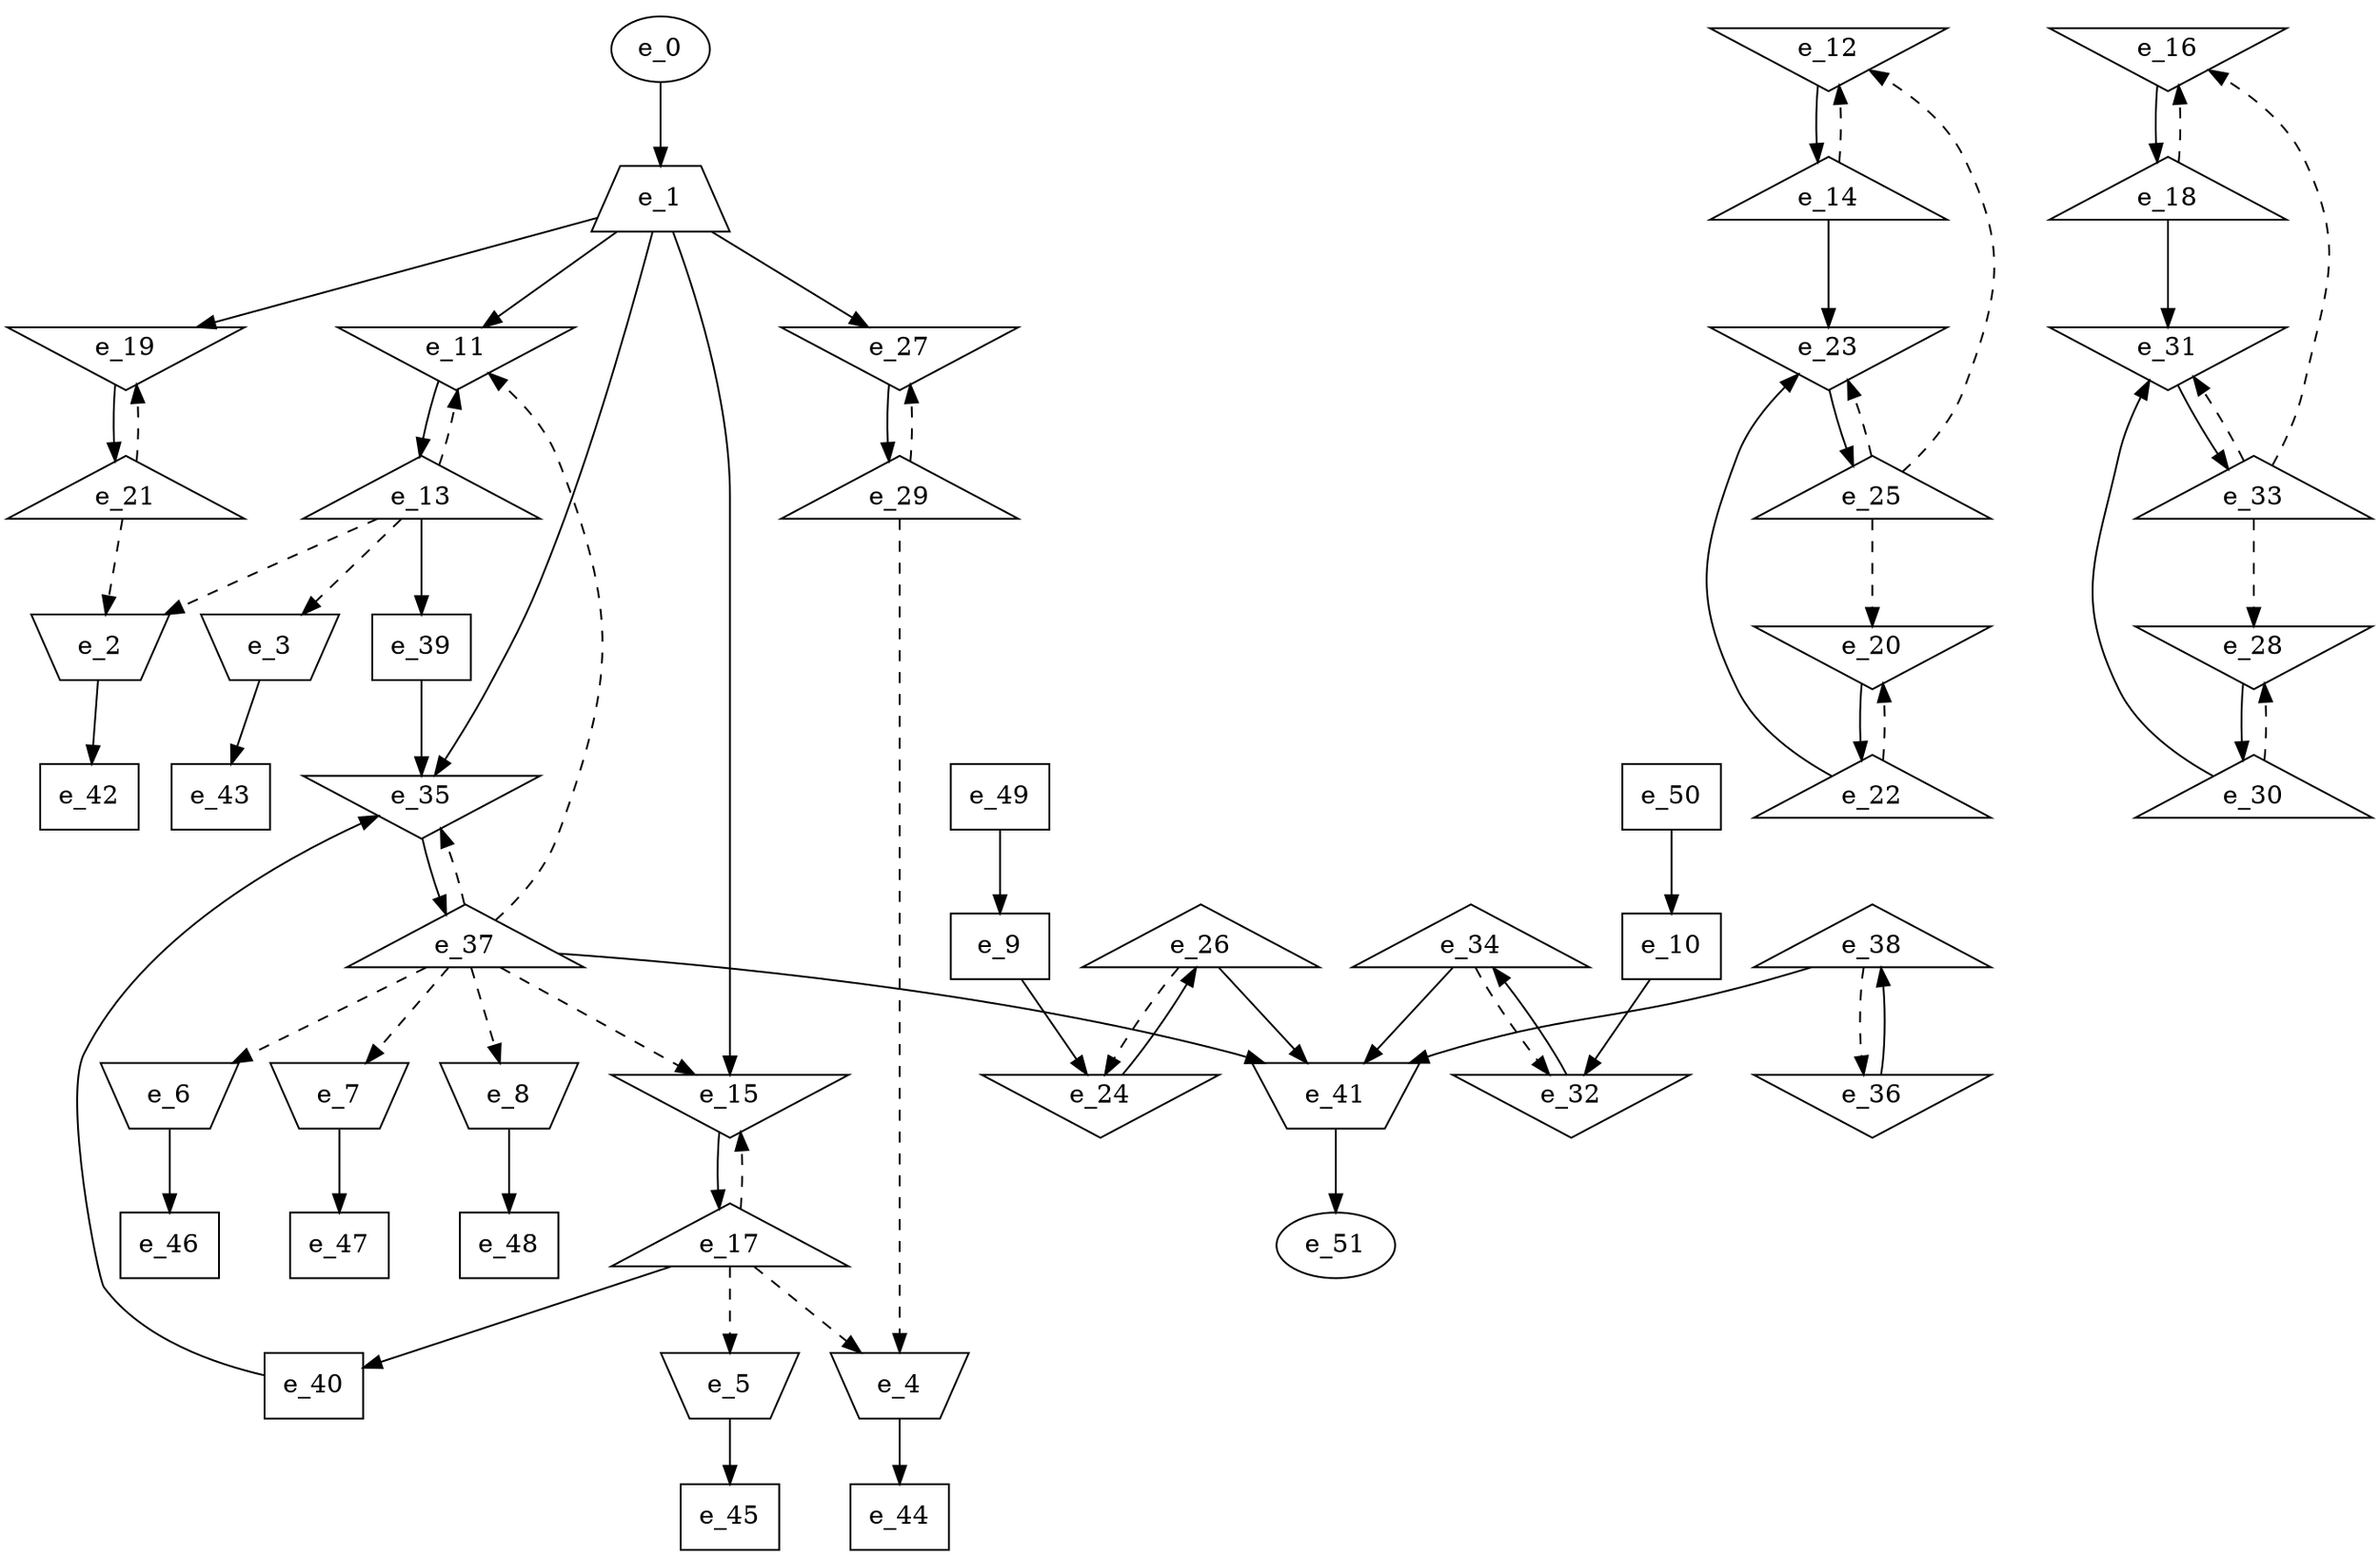 digraph control_path {
  e_0: entry_node : n ;
  e_1 [shape = trapezium];
  e_2 [shape = invtrapezium];
  e_3 [shape = invtrapezium];
  e_4 [shape = invtrapezium];
  e_5 [shape = invtrapezium];
  e_6 [shape = invtrapezium];
  e_7 [shape = invtrapezium];
  e_8 [shape = invtrapezium];
  e_9 [shape = dot];
  e_10 [shape = dot];
  e_11 [shape = invtriangle];
  e_12 [shape = invtriangle];
  e_13 [shape = triangle];
  e_14 [shape = triangle];
  e_15 [shape = invtriangle];
  e_16 [shape = invtriangle];
  e_17 [shape = triangle];
  e_18 [shape = triangle];
  e_19 [shape = invtriangle];
  e_20 [shape = invtriangle];
  e_21 [shape = triangle];
  e_22 [shape = triangle];
  e_23 [shape = invtriangle];
  e_24 [shape = invtriangle];
  e_25 [shape = triangle];
  e_26 [shape = triangle];
  e_27 [shape = invtriangle];
  e_28 [shape = invtriangle];
  e_29 [shape = triangle];
  e_30 [shape = triangle];
  e_31 [shape = invtriangle];
  e_32 [shape = invtriangle];
  e_33 [shape = triangle];
  e_34 [shape = triangle];
  e_35 [shape = invtriangle];
  e_36 [shape = invtriangle];
  e_37 [shape = triangle];
  e_38 [shape = triangle];
  e_39 [shape = dot];
  e_40 [shape = dot];
  e_41 [shape = invtrapezium];
  e_42 [shape = dot];
  e_43 [shape = dot];
  e_44 [shape = dot];
  e_45 [shape = dot];
  e_46 [shape = dot];
  e_47 [shape = dot];
  e_48 [shape = dot];
  e_49 [shape = dot];
  e_50 [shape = dot];
  e_51: exit_node : s ;
  e_0 -> e_1;
  e_21 -> e_2[style = dashed];
  e_13 -> e_2[style = dashed];
  e_13 -> e_3[style = dashed];
  e_17 -> e_4[style = dashed];
  e_29 -> e_4[style = dashed];
  e_17 -> e_5[style = dashed];
  e_37 -> e_6[style = dashed];
  e_37 -> e_7[style = dashed];
  e_37 -> e_8[style = dashed];
  e_49 -> e_9;
  e_50 -> e_10;
  e_1 -> e_11;
  e_13 -> e_11[style = dashed];
  e_37 -> e_11[style = dashed];
  e_25 -> e_12[style = dashed];
  e_14 -> e_12[style = dashed];
  e_11 -> e_13;
  e_12 -> e_14;
  e_1 -> e_15;
  e_17 -> e_15[style = dashed];
  e_37 -> e_15[style = dashed];
  e_33 -> e_16[style = dashed];
  e_18 -> e_16[style = dashed];
  e_15 -> e_17;
  e_16 -> e_18;
  e_1 -> e_19;
  e_21 -> e_19[style = dashed];
  e_22 -> e_20[style = dashed];
  e_25 -> e_20[style = dashed];
  e_19 -> e_21;
  e_20 -> e_22;
  e_22 -> e_23;
  e_14 -> e_23;
  e_25 -> e_23[style = dashed];
  e_9 -> e_24;
  e_26 -> e_24[style = dashed];
  e_23 -> e_25;
  e_24 -> e_26;
  e_1 -> e_27;
  e_29 -> e_27[style = dashed];
  e_33 -> e_28[style = dashed];
  e_30 -> e_28[style = dashed];
  e_27 -> e_29;
  e_28 -> e_30;
  e_18 -> e_31;
  e_30 -> e_31;
  e_33 -> e_31[style = dashed];
  e_10 -> e_32;
  e_34 -> e_32[style = dashed];
  e_31 -> e_33;
  e_32 -> e_34;
  e_1 -> e_35;
  e_39 -> e_35;
  e_40 -> e_35;
  e_37 -> e_35[style = dashed];
  e_38 -> e_36[style = dashed];
  e_35 -> e_37;
  e_36 -> e_38;
  e_13 -> e_39;
  e_17 -> e_40;
  e_26 -> e_41;
  e_34 -> e_41;
  e_38 -> e_41;
  e_37 -> e_41;
  e_2 -> e_42;
  e_3 -> e_43;
  e_4 -> e_44;
  e_5 -> e_45;
  e_6 -> e_46;
  e_7 -> e_47;
  e_8 -> e_48;
  e_41 -> e_51;
}
